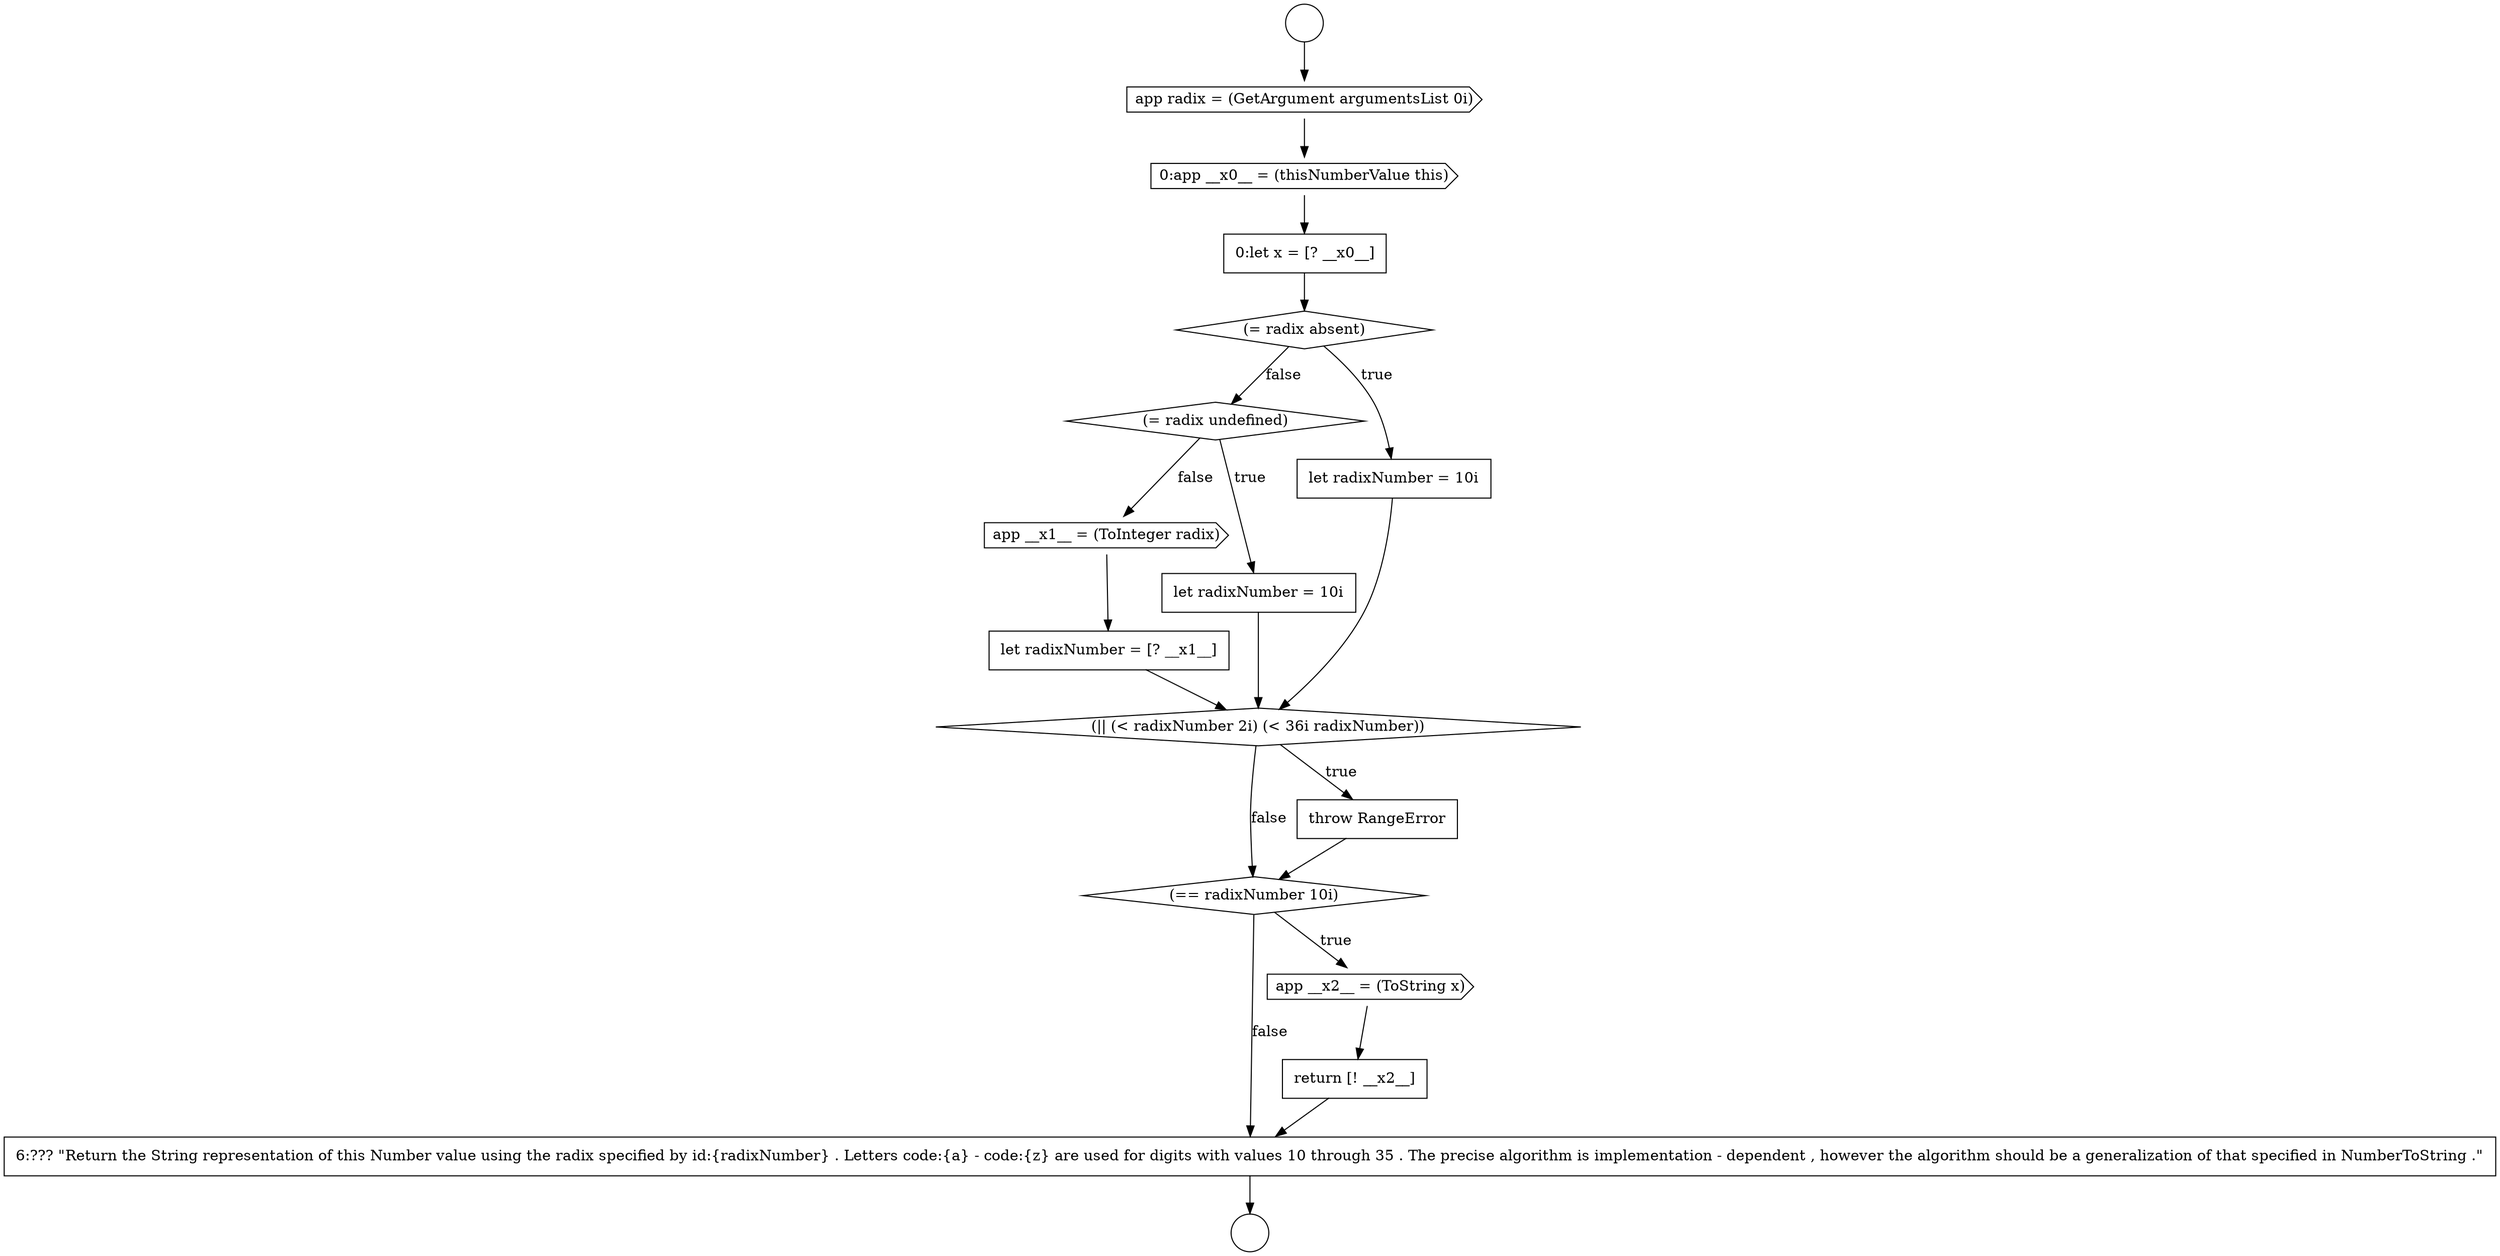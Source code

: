 digraph {
  node12040 [shape=cds, label=<<font color="black">0:app __x0__ = (thisNumberValue this)</font>> color="black" fillcolor="white" style=filled]
  node12046 [shape=cds, label=<<font color="black">app __x1__ = (ToInteger radix)</font>> color="black" fillcolor="white" style=filled]
  node12037 [shape=circle label=" " color="black" fillcolor="white" style=filled]
  node12045 [shape=none, margin=0, label=<<font color="black">
    <table border="0" cellborder="1" cellspacing="0" cellpadding="10">
      <tr><td align="left">let radixNumber = 10i</td></tr>
    </table>
  </font>> color="black" fillcolor="white" style=filled]
  node12052 [shape=none, margin=0, label=<<font color="black">
    <table border="0" cellborder="1" cellspacing="0" cellpadding="10">
      <tr><td align="left">return [! __x2__]</td></tr>
    </table>
  </font>> color="black" fillcolor="white" style=filled]
  node12038 [shape=circle label=" " color="black" fillcolor="white" style=filled]
  node12053 [shape=none, margin=0, label=<<font color="black">
    <table border="0" cellborder="1" cellspacing="0" cellpadding="10">
      <tr><td align="left">6:??? &quot;Return the String representation of this Number value using the radix specified by id:{radixNumber} . Letters code:{a} - code:{z} are used for digits with values 10 through 35 . The precise algorithm is implementation - dependent , however the algorithm should be a generalization of that specified in NumberToString .&quot;</td></tr>
    </table>
  </font>> color="black" fillcolor="white" style=filled]
  node12039 [shape=cds, label=<<font color="black">app radix = (GetArgument argumentsList 0i)</font>> color="black" fillcolor="white" style=filled]
  node12050 [shape=diamond, label=<<font color="black">(== radixNumber 10i)</font>> color="black" fillcolor="white" style=filled]
  node12042 [shape=diamond, label=<<font color="black">(= radix absent)</font>> color="black" fillcolor="white" style=filled]
  node12047 [shape=none, margin=0, label=<<font color="black">
    <table border="0" cellborder="1" cellspacing="0" cellpadding="10">
      <tr><td align="left">let radixNumber = [? __x1__]</td></tr>
    </table>
  </font>> color="black" fillcolor="white" style=filled]
  node12051 [shape=cds, label=<<font color="black">app __x2__ = (ToString x)</font>> color="black" fillcolor="white" style=filled]
  node12041 [shape=none, margin=0, label=<<font color="black">
    <table border="0" cellborder="1" cellspacing="0" cellpadding="10">
      <tr><td align="left">0:let x = [? __x0__]</td></tr>
    </table>
  </font>> color="black" fillcolor="white" style=filled]
  node12049 [shape=none, margin=0, label=<<font color="black">
    <table border="0" cellborder="1" cellspacing="0" cellpadding="10">
      <tr><td align="left">throw RangeError</td></tr>
    </table>
  </font>> color="black" fillcolor="white" style=filled]
  node12044 [shape=diamond, label=<<font color="black">(= radix undefined)</font>> color="black" fillcolor="white" style=filled]
  node12048 [shape=diamond, label=<<font color="black">(|| (&lt; radixNumber 2i) (&lt; 36i radixNumber))</font>> color="black" fillcolor="white" style=filled]
  node12043 [shape=none, margin=0, label=<<font color="black">
    <table border="0" cellborder="1" cellspacing="0" cellpadding="10">
      <tr><td align="left">let radixNumber = 10i</td></tr>
    </table>
  </font>> color="black" fillcolor="white" style=filled]
  node12041 -> node12042 [ color="black"]
  node12053 -> node12038 [ color="black"]
  node12039 -> node12040 [ color="black"]
  node12042 -> node12043 [label=<<font color="black">true</font>> color="black"]
  node12042 -> node12044 [label=<<font color="black">false</font>> color="black"]
  node12052 -> node12053 [ color="black"]
  node12050 -> node12051 [label=<<font color="black">true</font>> color="black"]
  node12050 -> node12053 [label=<<font color="black">false</font>> color="black"]
  node12047 -> node12048 [ color="black"]
  node12045 -> node12048 [ color="black"]
  node12051 -> node12052 [ color="black"]
  node12043 -> node12048 [ color="black"]
  node12040 -> node12041 [ color="black"]
  node12037 -> node12039 [ color="black"]
  node12044 -> node12045 [label=<<font color="black">true</font>> color="black"]
  node12044 -> node12046 [label=<<font color="black">false</font>> color="black"]
  node12046 -> node12047 [ color="black"]
  node12048 -> node12049 [label=<<font color="black">true</font>> color="black"]
  node12048 -> node12050 [label=<<font color="black">false</font>> color="black"]
  node12049 -> node12050 [ color="black"]
}
